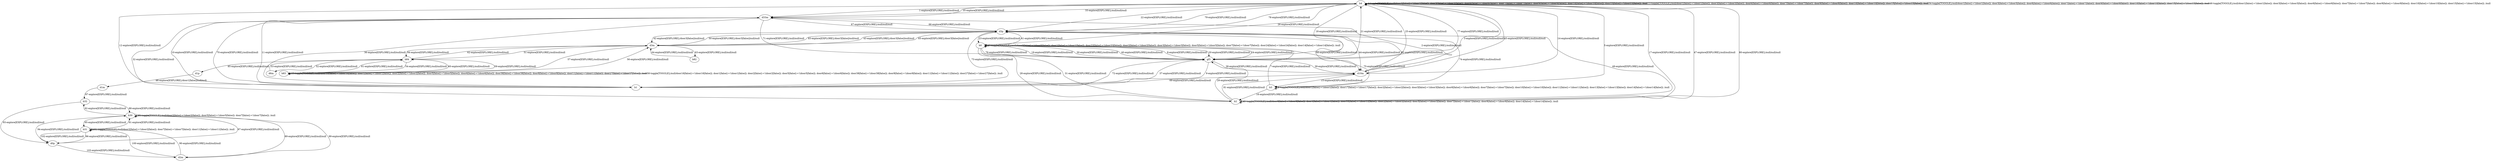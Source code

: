 # Total number of goals covered by this test: 1
# d1m --> b32

digraph g {
"b4" -> "d33m" [label = "1-explore[EXPLORE];/null/null/null"];
"d33m" -> "d10m" [label = "2-explore[EXPLORE];/null/null/null"];
"d10m" -> "b4" [label = "3-explore[EXPLORE];/null/null/null"];
"b4" -> "b4" [label = "4-toggle[TOGGLE];/null/door1[false]:=!(door1[false]); door3[false]:=!(door3[false]); door6[false]:=!(door6[false]); door7[false]:=!(door7[false]); door9[false]:=!(door9[false]); door10[false]:=!(door10[false]); door15[false]:=!(door15[false]); /null"];
"b4" -> "b3" [label = "5-explore[EXPLORE];/null/null/null"];
"b3" -> "b3" [label = "6-toggle[TOGGLE];/null/door1[false]:=!(door1[false]); door17[false]:=!(door17[false]); door2[false]:=!(door2[false]); door3[false]:=!(door3[false]); door6[false]:=!(door6[false]); door7[false]:=!(door7[false]); door10[false]:=!(door10[false]); door11[false]:=!(door11[false]); door13[false]:=!(door13[false]); door14[false]:=!(door14[false]); /null"];
"b3" -> "b0" [label = "7-explore[EXPLORE];/null/null/null"];
"b0" -> "gf3" [label = "8-explore[EXPLORE];/null/null/null"];
"gf3" -> "b1" [label = "9-explore[EXPLORE];/null/null/null"];
"b1" -> "d33m" [label = "10-explore[EXPLORE];/null/null/null"];
"d33m" -> "b1" [label = "11-explore[EXPLORE];/null/null/null"];
"b1" -> "b4" [label = "12-explore[EXPLORE];/null/null/null"];
"b4" -> "b4" [label = "13-toggle[TOGGLE];/null/door1[false]:=!(door1[false]); door3[false]:=!(door3[false]); door6[false]:=!(door6[false]); door7[false]:=!(door7[false]); door9[false]:=!(door9[false]); door10[false]:=!(door10[false]); door15[false]:=!(door15[false]); /null"];
"b4" -> "d10m" [label = "14-explore[EXPLORE];/null/null/null"];
"d10m" -> "b3" [label = "15-explore[EXPLORE];/null/null/null"];
"b3" -> "b2" [label = "16-explore[EXPLORE];/null/null/null"];
"b2" -> "b4" [label = "17-explore[EXPLORE];/null/null/null"];
"b4" -> "gf3" [label = "18-explore[EXPLORE];/null/null/null"];
"gf3" -> "b0" [label = "19-explore[EXPLORE];/null/null/null"];
"b0" -> "gf3" [label = "20-explore[EXPLORE];/null/null/null"];
"gf3" -> "b4" [label = "21-explore[EXPLORE];/null/null/null"];
"b4" -> "d3p" [label = "22-explore[EXPLORE];/null/null/null"];
"d3p" -> "b0" [label = "23-explore[EXPLORE];/null/null/null"];
"b0" -> "gf3" [label = "24-explore[EXPLORE];/null/null/null"];
"gf3" -> "b4" [label = "25-explore[EXPLORE];/null/null/null"];
"b4" -> "b0" [label = "26-explore[EXPLORE];/null/null/null"];
"b0" -> "b0" [label = "27-toggle[TOGGLE];/null/door0[false]:=!(door0[false]); door1[false]:=!(door1[false]); door33[false]:=!(door33[false]); door2[false]:=!(door2[false]); door3[false]:=!(door3[false]); door5[false]:=!(door5[false]); door7[false]:=!(door7[false]); door24[false]:=!(door24[false]); door14[false]:=!(door14[false]); /null"];
"b0" -> "b2" [label = "28-explore[EXPLORE];/null/null/null"];
"b2" -> "gf3" [label = "29-explore[EXPLORE];/null/null/null"];
"gf3" -> "b0" [label = "30-explore[EXPLORE];/null/null/null"];
"b0" -> "b2" [label = "31-explore[EXPLORE];/null/null/null"];
"b2" -> "d33m" [label = "32-explore[EXPLORE];/null/null/null"];
"d33m" -> "b4" [label = "33-explore[EXPLORE];/null/null/null"];
"b4" -> "b4" [label = "34-toggle[TOGGLE];/null/door1[false]:=!(door1[false]); door3[false]:=!(door3[false]); door6[false]:=!(door6[false]); door7[false]:=!(door7[false]); door9[false]:=!(door9[false]); door10[false]:=!(door10[false]); door15[false]:=!(door15[false]); /null"];
"b4" -> "d33m" [label = "35-explore[EXPLORE];/null/null/null"];
"d33m" -> "b1" [label = "36-explore[EXPLORE];/null/null/null"];
"b1" -> "gf3" [label = "37-explore[EXPLORE];/null/null/null"];
"gf3" -> "d10m" [label = "38-explore[EXPLORE];/null/null/null"];
"d10m" -> "gf3" [label = "39-explore[EXPLORE];/null/null/null"];
"gf3" -> "b0" [label = "40-explore[EXPLORE];/null/null/null"];
"b0" -> "d3p" [label = "41-explore[EXPLORE];/null/null/null"];
"d3p" -> "d3m" [label = "42-explore[EXPLORE];/door3[false]/null/null"];
"d3m" -> "d3p" [label = "43-explore[EXPLORE];/door3[false]/null/null"];
"d3p" -> "d10m" [label = "44-explore[EXPLORE];/null/null/null"];
"d10m" -> "b4" [label = "45-explore[EXPLORE];/null/null/null"];
"b4" -> "b4" [label = "46-toggle[TOGGLE];/null/door1[false]:=!(door1[false]); door3[false]:=!(door3[false]); door6[false]:=!(door6[false]); door7[false]:=!(door7[false]); door9[false]:=!(door9[false]); door10[false]:=!(door10[false]); door15[false]:=!(door15[false]); /null"];
"b4" -> "b2" [label = "47-explore[EXPLORE];/null/null/null"];
"b2" -> "b2" [label = "48-toggle[TOGGLE];/null/door0[false]:=!(door0[false]); door1[false]:=!(door1[false]); door33[false]:=!(door33[false]); door2[false]:=!(door2[false]); door3[false]:=!(door3[false]); door7[false]:=!(door7[false]); door9[false]:=!(door9[false]); door14[false]:=!(door14[false]); /null"];
"b2" -> "d3p" [label = "49-explore[EXPLORE];/null/null/null"];
"d3p" -> "d3m" [label = "50-explore[EXPLORE];/door3[false]/null/null"];
"d3m" -> "b84" [label = "51-explore[EXPLORE];/null/null/null"];
"b84" -> "d6m" [label = "52-explore[EXPLORE];/null/null/null"];
"d6m" -> "b84" [label = "53-explore[EXPLORE];/null/null/null"];
"b84" -> "b83" [label = "54-explore[EXPLORE];/null/null/null"];
"b83" -> "b83" [label = "55-toggle[TOGGLE];/null/door16[false]:=!(door16[false]); door1[false]:=!(door1[false]); door2[false]:=!(door2[false]); door5[false]:=!(door5[false]); door6[false]:=!(door6[false]); door38[false]:=!(door38[false]); door9[false]:=!(door9[false]); door11[false]:=!(door11[false]); door27[false]:=!(door27[false]); /null"];
"b83" -> "d3m" [label = "56-explore[EXPLORE];/null/null/null"];
"d3m" -> "b83" [label = "57-explore[EXPLORE];/null/null/null"];
"b83" -> "b83" [label = "58-toggle[TOGGLE];/null/door16[false]:=!(door16[false]); door1[false]:=!(door1[false]); door2[false]:=!(door2[false]); door5[false]:=!(door5[false]); door6[false]:=!(door6[false]); door38[false]:=!(door38[false]); door9[false]:=!(door9[false]); door11[false]:=!(door11[false]); door27[false]:=!(door27[false]); /null"];
"b83" -> "b84" [label = "59-explore[EXPLORE];/null/null/null"];
"b84" -> "b83" [label = "60-explore[EXPLORE];/null/null/null"];
"b83" -> "b84" [label = "61-explore[EXPLORE];/null/null/null"];
"b84" -> "d3m" [label = "62-explore[EXPLORE];/null/null/null"];
"d3m" -> "b82" [label = "63-explore[EXPLORE];/null/null/null"];
"b82" -> "d3m" [label = "64-explore[EXPLORE];/null/null/null"];
"d3m" -> "d3p" [label = "65-explore[EXPLORE];/door3[false]/null/null"];
"d3p" -> "d33m" [label = "66-explore[EXPLORE];/null/null/null"];
"d33m" -> "d3p" [label = "67-explore[EXPLORE];/null/null/null"];
"d3p" -> "d10m" [label = "68-explore[EXPLORE];/null/null/null"];
"d10m" -> "b1" [label = "69-explore[EXPLORE];/null/null/null"];
"b1" -> "d33m" [label = "70-explore[EXPLORE];/null/null/null"];
"d33m" -> "gf3" [label = "71-explore[EXPLORE];/null/null/null"];
"gf3" -> "b1" [label = "72-explore[EXPLORE];/null/null/null"];
"b1" -> "d3p" [label = "73-explore[EXPLORE];/null/null/null"];
"d3p" -> "b3" [label = "74-explore[EXPLORE];/null/null/null"];
"b3" -> "b0" [label = "75-explore[EXPLORE];/null/null/null"];
"b0" -> "gf3" [label = "76-explore[EXPLORE];/null/null/null"];
"gf3" -> "b4" [label = "77-explore[EXPLORE];/null/null/null"];
"b4" -> "d3p" [label = "78-explore[EXPLORE];/null/null/null"];
"d3p" -> "b4" [label = "79-explore[EXPLORE];/null/null/null"];
"b4" -> "b2" [label = "80-explore[EXPLORE];/null/null/null"];
"b2" -> "d10m" [label = "81-explore[EXPLORE];/null/null/null"];
"d10m" -> "d3p" [label = "82-explore[EXPLORE];/null/null/null"];
"d3p" -> "d3m" [label = "83-explore[EXPLORE];/door3[false]/null/null"];
"d3m" -> "b84" [label = "84-explore[EXPLORE];/null/null/null"];
"b84" -> "d1p" [label = "85-explore[EXPLORE];/null/null/null"];
"d1p" -> "d1m" [label = "86-explore[EXPLORE];/door1[false]/null/null"];
"d1m" -> "b32" [label = "87-explore[EXPLORE];/null/null/null"];
"b32" -> "b30" [label = "88-explore[EXPLORE];/null/null/null"];
"b30" -> "d2m" [label = "89-explore[EXPLORE];/null/null/null"];
"d2m" -> "b31" [label = "90-explore[EXPLORE];/null/null/null"];
"b31" -> "b30" [label = "91-explore[EXPLORE];/null/null/null"];
"b30" -> "b32" [label = "92-explore[EXPLORE];/null/null/null"];
"b32" -> "d0p" [label = "93-explore[EXPLORE];/null/null/null"];
"d0p" -> "b30" [label = "94-explore[EXPLORE];/null/null/null"];
"b30" -> "b31" [label = "95-explore[EXPLORE];/null/null/null"];
"b31" -> "d0p" [label = "96-explore[EXPLORE];/null/null/null"];
"d0p" -> "b30" [label = "97-explore[EXPLORE];/null/null/null"];
"b30" -> "b30" [label = "98-toggle[TOGGLE];/null/door2[false]:=!(door2[false]); door5[false]:=!(door5[false]); door7[false]:=!(door7[false]); /null"];
"b30" -> "d2m" [label = "99-explore[EXPLORE];/null/null/null"];
"d2m" -> "b31" [label = "100-explore[EXPLORE];/null/null/null"];
"b31" -> "b31" [label = "101-toggle[TOGGLE];/null/door2[false]:=!(door2[false]); door7[false]:=!(door7[false]); door11[false]:=!(door11[false]); /null"];
"b31" -> "d0p" [label = "102-explore[EXPLORE];/null/null/null"];
"d0p" -> "d2m" [label = "103-explore[EXPLORE];/null/null/null"];
}